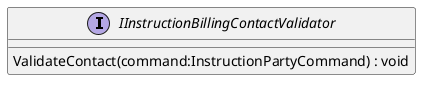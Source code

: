 @startuml
interface IInstructionBillingContactValidator {
    ValidateContact(command:InstructionPartyCommand) : void
}
@enduml
